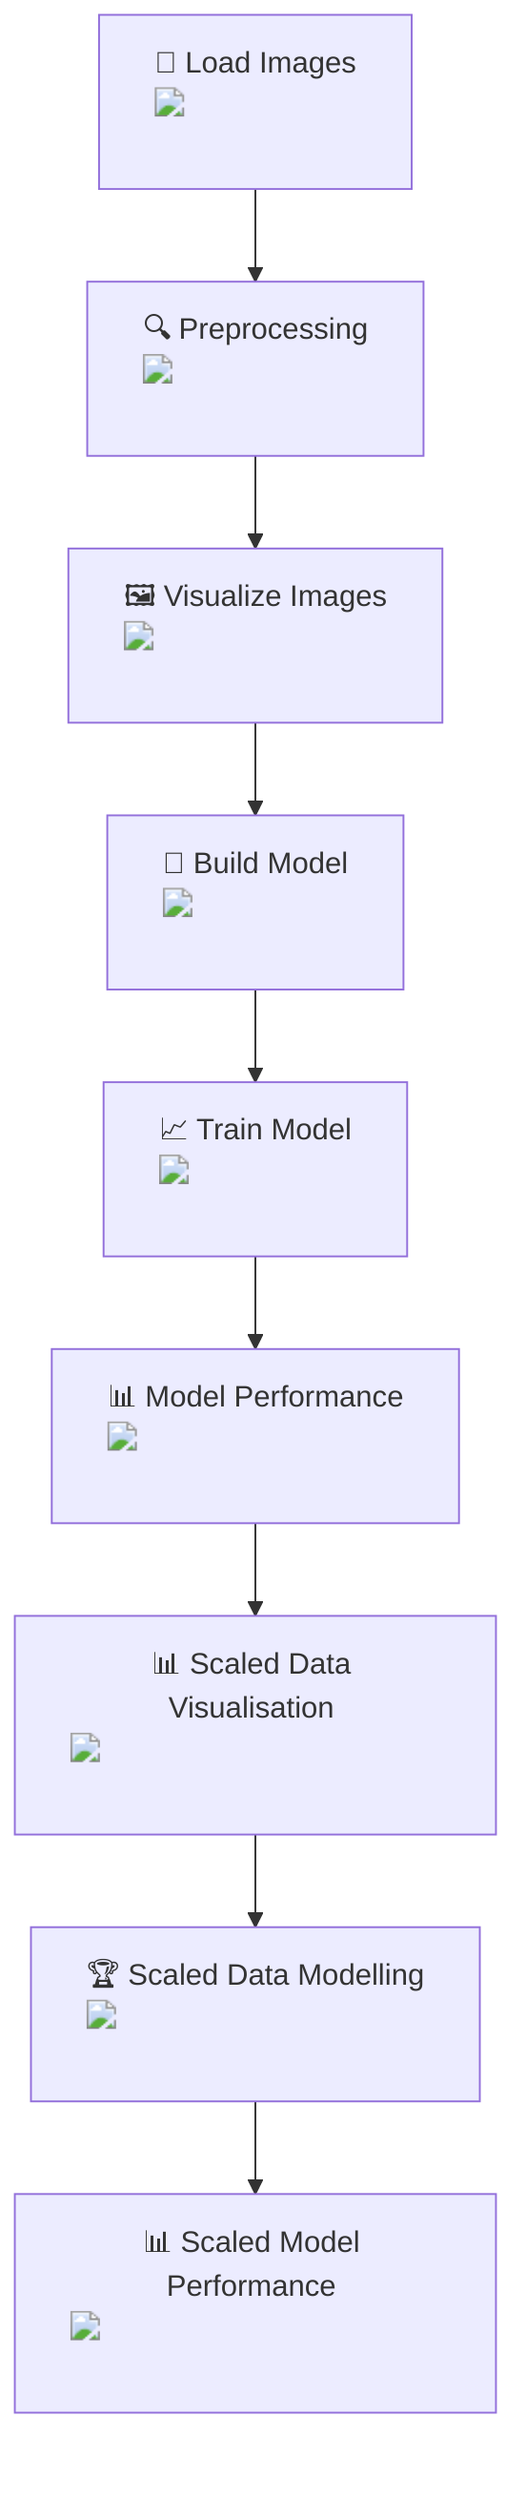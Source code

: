 graph TD;
    A["📂 Load Images <img src='icons/file.svg'/> <br/>"] --> B["🔍 Preprocessing <img src='icons/column_split.svg'/> <br/>"];
    B --> C["🖼️ Visualize Images <img src='dummy_plots/scatter_plot_template.svg'/> <br/>"];
    C --> D["🧠 Build Model <img src='icons/brain.svg'/> <br/>"];
    D --> E["📈 Train Model <img src='icons/brain.svg'/> <br/>"];
    E --> F["📊 Model Performance <img src='dummy_plots/barplot_template.svg'/> <br/>"];
    F --> G["📊 Scaled Data Visualisation <img src='dummy_plots/scatter_plot_template.svg'/> <br/>"];
    G --> H["🏆 Scaled Data Modelling <img src='icons/brain.svg'/> <br/>"];
    H --> I["📊 Scaled Model Performance <img src='dummy_plots/hist_template.svg'/> <br/>"];